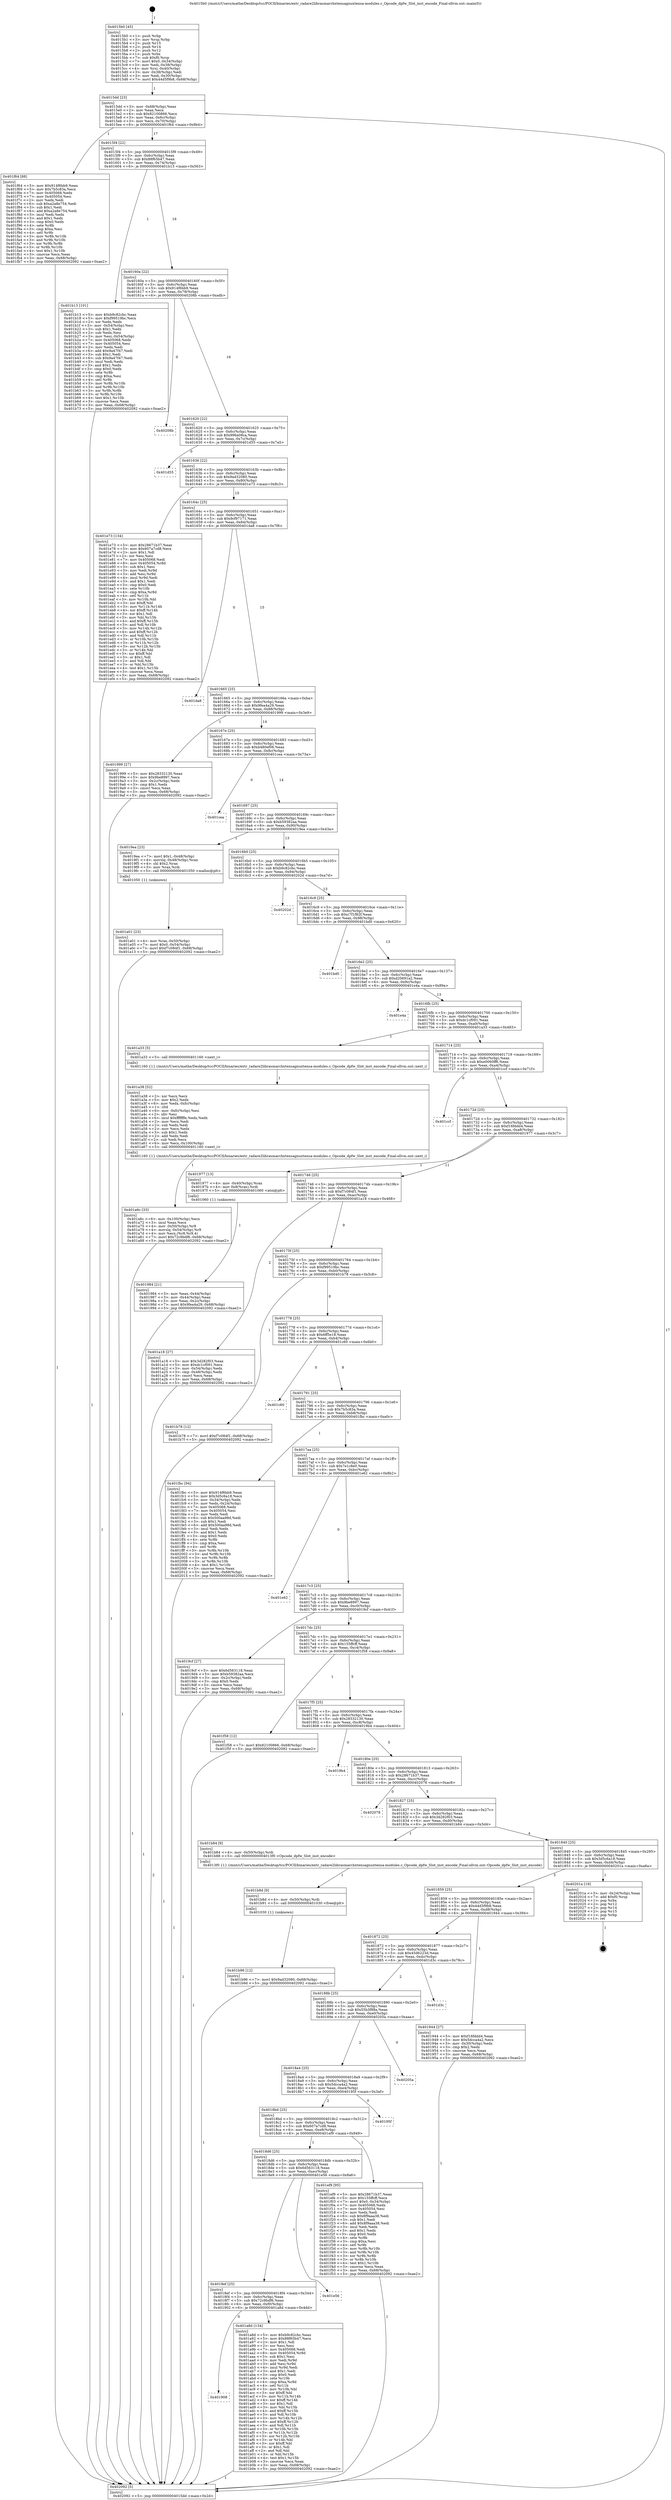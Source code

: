digraph "0x4015b0" {
  label = "0x4015b0 (/mnt/c/Users/mathe/Desktop/tcc/POCII/binaries/extr_radare2librasmarchxtensagnuxtensa-modules.c_Opcode_dpfw_Slot_inst_encode_Final-ollvm.out::main(0))"
  labelloc = "t"
  node[shape=record]

  Entry [label="",width=0.3,height=0.3,shape=circle,fillcolor=black,style=filled]
  "0x4015dd" [label="{
     0x4015dd [23]\l
     | [instrs]\l
     &nbsp;&nbsp;0x4015dd \<+3\>: mov -0x68(%rbp),%eax\l
     &nbsp;&nbsp;0x4015e0 \<+2\>: mov %eax,%ecx\l
     &nbsp;&nbsp;0x4015e2 \<+6\>: sub $0x82100866,%ecx\l
     &nbsp;&nbsp;0x4015e8 \<+3\>: mov %eax,-0x6c(%rbp)\l
     &nbsp;&nbsp;0x4015eb \<+3\>: mov %ecx,-0x70(%rbp)\l
     &nbsp;&nbsp;0x4015ee \<+6\>: je 0000000000401f64 \<main+0x9b4\>\l
  }"]
  "0x401f64" [label="{
     0x401f64 [88]\l
     | [instrs]\l
     &nbsp;&nbsp;0x401f64 \<+5\>: mov $0x914f6bb9,%eax\l
     &nbsp;&nbsp;0x401f69 \<+5\>: mov $0x7b5c83a,%ecx\l
     &nbsp;&nbsp;0x401f6e \<+7\>: mov 0x405068,%edx\l
     &nbsp;&nbsp;0x401f75 \<+7\>: mov 0x405054,%esi\l
     &nbsp;&nbsp;0x401f7c \<+2\>: mov %edx,%edi\l
     &nbsp;&nbsp;0x401f7e \<+6\>: sub $0xa2a8e754,%edi\l
     &nbsp;&nbsp;0x401f84 \<+3\>: sub $0x1,%edi\l
     &nbsp;&nbsp;0x401f87 \<+6\>: add $0xa2a8e754,%edi\l
     &nbsp;&nbsp;0x401f8d \<+3\>: imul %edi,%edx\l
     &nbsp;&nbsp;0x401f90 \<+3\>: and $0x1,%edx\l
     &nbsp;&nbsp;0x401f93 \<+3\>: cmp $0x0,%edx\l
     &nbsp;&nbsp;0x401f96 \<+4\>: sete %r8b\l
     &nbsp;&nbsp;0x401f9a \<+3\>: cmp $0xa,%esi\l
     &nbsp;&nbsp;0x401f9d \<+4\>: setl %r9b\l
     &nbsp;&nbsp;0x401fa1 \<+3\>: mov %r8b,%r10b\l
     &nbsp;&nbsp;0x401fa4 \<+3\>: and %r9b,%r10b\l
     &nbsp;&nbsp;0x401fa7 \<+3\>: xor %r9b,%r8b\l
     &nbsp;&nbsp;0x401faa \<+3\>: or %r8b,%r10b\l
     &nbsp;&nbsp;0x401fad \<+4\>: test $0x1,%r10b\l
     &nbsp;&nbsp;0x401fb1 \<+3\>: cmovne %ecx,%eax\l
     &nbsp;&nbsp;0x401fb4 \<+3\>: mov %eax,-0x68(%rbp)\l
     &nbsp;&nbsp;0x401fb7 \<+5\>: jmp 0000000000402092 \<main+0xae2\>\l
  }"]
  "0x4015f4" [label="{
     0x4015f4 [22]\l
     | [instrs]\l
     &nbsp;&nbsp;0x4015f4 \<+5\>: jmp 00000000004015f9 \<main+0x49\>\l
     &nbsp;&nbsp;0x4015f9 \<+3\>: mov -0x6c(%rbp),%eax\l
     &nbsp;&nbsp;0x4015fc \<+5\>: sub $0x88f65b47,%eax\l
     &nbsp;&nbsp;0x401601 \<+3\>: mov %eax,-0x74(%rbp)\l
     &nbsp;&nbsp;0x401604 \<+6\>: je 0000000000401b13 \<main+0x563\>\l
  }"]
  Exit [label="",width=0.3,height=0.3,shape=circle,fillcolor=black,style=filled,peripheries=2]
  "0x401b13" [label="{
     0x401b13 [101]\l
     | [instrs]\l
     &nbsp;&nbsp;0x401b13 \<+5\>: mov $0xb9c82cbc,%eax\l
     &nbsp;&nbsp;0x401b18 \<+5\>: mov $0xf99519bc,%ecx\l
     &nbsp;&nbsp;0x401b1d \<+2\>: xor %edx,%edx\l
     &nbsp;&nbsp;0x401b1f \<+3\>: mov -0x54(%rbp),%esi\l
     &nbsp;&nbsp;0x401b22 \<+3\>: sub $0x1,%edx\l
     &nbsp;&nbsp;0x401b25 \<+2\>: sub %edx,%esi\l
     &nbsp;&nbsp;0x401b27 \<+3\>: mov %esi,-0x54(%rbp)\l
     &nbsp;&nbsp;0x401b2a \<+7\>: mov 0x405068,%edx\l
     &nbsp;&nbsp;0x401b31 \<+7\>: mov 0x405054,%esi\l
     &nbsp;&nbsp;0x401b38 \<+2\>: mov %edx,%edi\l
     &nbsp;&nbsp;0x401b3a \<+6\>: add $0x9a47f47,%edi\l
     &nbsp;&nbsp;0x401b40 \<+3\>: sub $0x1,%edi\l
     &nbsp;&nbsp;0x401b43 \<+6\>: sub $0x9a47f47,%edi\l
     &nbsp;&nbsp;0x401b49 \<+3\>: imul %edi,%edx\l
     &nbsp;&nbsp;0x401b4c \<+3\>: and $0x1,%edx\l
     &nbsp;&nbsp;0x401b4f \<+3\>: cmp $0x0,%edx\l
     &nbsp;&nbsp;0x401b52 \<+4\>: sete %r8b\l
     &nbsp;&nbsp;0x401b56 \<+3\>: cmp $0xa,%esi\l
     &nbsp;&nbsp;0x401b59 \<+4\>: setl %r9b\l
     &nbsp;&nbsp;0x401b5d \<+3\>: mov %r8b,%r10b\l
     &nbsp;&nbsp;0x401b60 \<+3\>: and %r9b,%r10b\l
     &nbsp;&nbsp;0x401b63 \<+3\>: xor %r9b,%r8b\l
     &nbsp;&nbsp;0x401b66 \<+3\>: or %r8b,%r10b\l
     &nbsp;&nbsp;0x401b69 \<+4\>: test $0x1,%r10b\l
     &nbsp;&nbsp;0x401b6d \<+3\>: cmovne %ecx,%eax\l
     &nbsp;&nbsp;0x401b70 \<+3\>: mov %eax,-0x68(%rbp)\l
     &nbsp;&nbsp;0x401b73 \<+5\>: jmp 0000000000402092 \<main+0xae2\>\l
  }"]
  "0x40160a" [label="{
     0x40160a [22]\l
     | [instrs]\l
     &nbsp;&nbsp;0x40160a \<+5\>: jmp 000000000040160f \<main+0x5f\>\l
     &nbsp;&nbsp;0x40160f \<+3\>: mov -0x6c(%rbp),%eax\l
     &nbsp;&nbsp;0x401612 \<+5\>: sub $0x914f6bb9,%eax\l
     &nbsp;&nbsp;0x401617 \<+3\>: mov %eax,-0x78(%rbp)\l
     &nbsp;&nbsp;0x40161a \<+6\>: je 000000000040208b \<main+0xadb\>\l
  }"]
  "0x401b96" [label="{
     0x401b96 [12]\l
     | [instrs]\l
     &nbsp;&nbsp;0x401b96 \<+7\>: movl $0x9ad32080,-0x68(%rbp)\l
     &nbsp;&nbsp;0x401b9d \<+5\>: jmp 0000000000402092 \<main+0xae2\>\l
  }"]
  "0x40208b" [label="{
     0x40208b\l
  }", style=dashed]
  "0x401620" [label="{
     0x401620 [22]\l
     | [instrs]\l
     &nbsp;&nbsp;0x401620 \<+5\>: jmp 0000000000401625 \<main+0x75\>\l
     &nbsp;&nbsp;0x401625 \<+3\>: mov -0x6c(%rbp),%eax\l
     &nbsp;&nbsp;0x401628 \<+5\>: sub $0x996a08ca,%eax\l
     &nbsp;&nbsp;0x40162d \<+3\>: mov %eax,-0x7c(%rbp)\l
     &nbsp;&nbsp;0x401630 \<+6\>: je 0000000000401d55 \<main+0x7a5\>\l
  }"]
  "0x401b8d" [label="{
     0x401b8d [9]\l
     | [instrs]\l
     &nbsp;&nbsp;0x401b8d \<+4\>: mov -0x50(%rbp),%rdi\l
     &nbsp;&nbsp;0x401b91 \<+5\>: call 0000000000401030 \<free@plt\>\l
     | [calls]\l
     &nbsp;&nbsp;0x401030 \{1\} (unknown)\l
  }"]
  "0x401d55" [label="{
     0x401d55\l
  }", style=dashed]
  "0x401636" [label="{
     0x401636 [22]\l
     | [instrs]\l
     &nbsp;&nbsp;0x401636 \<+5\>: jmp 000000000040163b \<main+0x8b\>\l
     &nbsp;&nbsp;0x40163b \<+3\>: mov -0x6c(%rbp),%eax\l
     &nbsp;&nbsp;0x40163e \<+5\>: sub $0x9ad32080,%eax\l
     &nbsp;&nbsp;0x401643 \<+3\>: mov %eax,-0x80(%rbp)\l
     &nbsp;&nbsp;0x401646 \<+6\>: je 0000000000401e73 \<main+0x8c3\>\l
  }"]
  "0x401908" [label="{
     0x401908\l
  }", style=dashed]
  "0x401e73" [label="{
     0x401e73 [134]\l
     | [instrs]\l
     &nbsp;&nbsp;0x401e73 \<+5\>: mov $0x28671b37,%eax\l
     &nbsp;&nbsp;0x401e78 \<+5\>: mov $0x607a7cd8,%ecx\l
     &nbsp;&nbsp;0x401e7d \<+2\>: mov $0x1,%dl\l
     &nbsp;&nbsp;0x401e7f \<+2\>: xor %esi,%esi\l
     &nbsp;&nbsp;0x401e81 \<+7\>: mov 0x405068,%edi\l
     &nbsp;&nbsp;0x401e88 \<+8\>: mov 0x405054,%r8d\l
     &nbsp;&nbsp;0x401e90 \<+3\>: sub $0x1,%esi\l
     &nbsp;&nbsp;0x401e93 \<+3\>: mov %edi,%r9d\l
     &nbsp;&nbsp;0x401e96 \<+3\>: add %esi,%r9d\l
     &nbsp;&nbsp;0x401e99 \<+4\>: imul %r9d,%edi\l
     &nbsp;&nbsp;0x401e9d \<+3\>: and $0x1,%edi\l
     &nbsp;&nbsp;0x401ea0 \<+3\>: cmp $0x0,%edi\l
     &nbsp;&nbsp;0x401ea3 \<+4\>: sete %r10b\l
     &nbsp;&nbsp;0x401ea7 \<+4\>: cmp $0xa,%r8d\l
     &nbsp;&nbsp;0x401eab \<+4\>: setl %r11b\l
     &nbsp;&nbsp;0x401eaf \<+3\>: mov %r10b,%bl\l
     &nbsp;&nbsp;0x401eb2 \<+3\>: xor $0xff,%bl\l
     &nbsp;&nbsp;0x401eb5 \<+3\>: mov %r11b,%r14b\l
     &nbsp;&nbsp;0x401eb8 \<+4\>: xor $0xff,%r14b\l
     &nbsp;&nbsp;0x401ebc \<+3\>: xor $0x1,%dl\l
     &nbsp;&nbsp;0x401ebf \<+3\>: mov %bl,%r15b\l
     &nbsp;&nbsp;0x401ec2 \<+4\>: and $0xff,%r15b\l
     &nbsp;&nbsp;0x401ec6 \<+3\>: and %dl,%r10b\l
     &nbsp;&nbsp;0x401ec9 \<+3\>: mov %r14b,%r12b\l
     &nbsp;&nbsp;0x401ecc \<+4\>: and $0xff,%r12b\l
     &nbsp;&nbsp;0x401ed0 \<+3\>: and %dl,%r11b\l
     &nbsp;&nbsp;0x401ed3 \<+3\>: or %r10b,%r15b\l
     &nbsp;&nbsp;0x401ed6 \<+3\>: or %r11b,%r12b\l
     &nbsp;&nbsp;0x401ed9 \<+3\>: xor %r12b,%r15b\l
     &nbsp;&nbsp;0x401edc \<+3\>: or %r14b,%bl\l
     &nbsp;&nbsp;0x401edf \<+3\>: xor $0xff,%bl\l
     &nbsp;&nbsp;0x401ee2 \<+3\>: or $0x1,%dl\l
     &nbsp;&nbsp;0x401ee5 \<+2\>: and %dl,%bl\l
     &nbsp;&nbsp;0x401ee7 \<+3\>: or %bl,%r15b\l
     &nbsp;&nbsp;0x401eea \<+4\>: test $0x1,%r15b\l
     &nbsp;&nbsp;0x401eee \<+3\>: cmovne %ecx,%eax\l
     &nbsp;&nbsp;0x401ef1 \<+3\>: mov %eax,-0x68(%rbp)\l
     &nbsp;&nbsp;0x401ef4 \<+5\>: jmp 0000000000402092 \<main+0xae2\>\l
  }"]
  "0x40164c" [label="{
     0x40164c [25]\l
     | [instrs]\l
     &nbsp;&nbsp;0x40164c \<+5\>: jmp 0000000000401651 \<main+0xa1\>\l
     &nbsp;&nbsp;0x401651 \<+3\>: mov -0x6c(%rbp),%eax\l
     &nbsp;&nbsp;0x401654 \<+5\>: sub $0x9cf97171,%eax\l
     &nbsp;&nbsp;0x401659 \<+6\>: mov %eax,-0x84(%rbp)\l
     &nbsp;&nbsp;0x40165f \<+6\>: je 0000000000401da8 \<main+0x7f8\>\l
  }"]
  "0x401a8d" [label="{
     0x401a8d [134]\l
     | [instrs]\l
     &nbsp;&nbsp;0x401a8d \<+5\>: mov $0xb9c82cbc,%eax\l
     &nbsp;&nbsp;0x401a92 \<+5\>: mov $0x88f65b47,%ecx\l
     &nbsp;&nbsp;0x401a97 \<+2\>: mov $0x1,%dl\l
     &nbsp;&nbsp;0x401a99 \<+2\>: xor %esi,%esi\l
     &nbsp;&nbsp;0x401a9b \<+7\>: mov 0x405068,%edi\l
     &nbsp;&nbsp;0x401aa2 \<+8\>: mov 0x405054,%r8d\l
     &nbsp;&nbsp;0x401aaa \<+3\>: sub $0x1,%esi\l
     &nbsp;&nbsp;0x401aad \<+3\>: mov %edi,%r9d\l
     &nbsp;&nbsp;0x401ab0 \<+3\>: add %esi,%r9d\l
     &nbsp;&nbsp;0x401ab3 \<+4\>: imul %r9d,%edi\l
     &nbsp;&nbsp;0x401ab7 \<+3\>: and $0x1,%edi\l
     &nbsp;&nbsp;0x401aba \<+3\>: cmp $0x0,%edi\l
     &nbsp;&nbsp;0x401abd \<+4\>: sete %r10b\l
     &nbsp;&nbsp;0x401ac1 \<+4\>: cmp $0xa,%r8d\l
     &nbsp;&nbsp;0x401ac5 \<+4\>: setl %r11b\l
     &nbsp;&nbsp;0x401ac9 \<+3\>: mov %r10b,%bl\l
     &nbsp;&nbsp;0x401acc \<+3\>: xor $0xff,%bl\l
     &nbsp;&nbsp;0x401acf \<+3\>: mov %r11b,%r14b\l
     &nbsp;&nbsp;0x401ad2 \<+4\>: xor $0xff,%r14b\l
     &nbsp;&nbsp;0x401ad6 \<+3\>: xor $0x1,%dl\l
     &nbsp;&nbsp;0x401ad9 \<+3\>: mov %bl,%r15b\l
     &nbsp;&nbsp;0x401adc \<+4\>: and $0xff,%r15b\l
     &nbsp;&nbsp;0x401ae0 \<+3\>: and %dl,%r10b\l
     &nbsp;&nbsp;0x401ae3 \<+3\>: mov %r14b,%r12b\l
     &nbsp;&nbsp;0x401ae6 \<+4\>: and $0xff,%r12b\l
     &nbsp;&nbsp;0x401aea \<+3\>: and %dl,%r11b\l
     &nbsp;&nbsp;0x401aed \<+3\>: or %r10b,%r15b\l
     &nbsp;&nbsp;0x401af0 \<+3\>: or %r11b,%r12b\l
     &nbsp;&nbsp;0x401af3 \<+3\>: xor %r12b,%r15b\l
     &nbsp;&nbsp;0x401af6 \<+3\>: or %r14b,%bl\l
     &nbsp;&nbsp;0x401af9 \<+3\>: xor $0xff,%bl\l
     &nbsp;&nbsp;0x401afc \<+3\>: or $0x1,%dl\l
     &nbsp;&nbsp;0x401aff \<+2\>: and %dl,%bl\l
     &nbsp;&nbsp;0x401b01 \<+3\>: or %bl,%r15b\l
     &nbsp;&nbsp;0x401b04 \<+4\>: test $0x1,%r15b\l
     &nbsp;&nbsp;0x401b08 \<+3\>: cmovne %ecx,%eax\l
     &nbsp;&nbsp;0x401b0b \<+3\>: mov %eax,-0x68(%rbp)\l
     &nbsp;&nbsp;0x401b0e \<+5\>: jmp 0000000000402092 \<main+0xae2\>\l
  }"]
  "0x401da8" [label="{
     0x401da8\l
  }", style=dashed]
  "0x401665" [label="{
     0x401665 [25]\l
     | [instrs]\l
     &nbsp;&nbsp;0x401665 \<+5\>: jmp 000000000040166a \<main+0xba\>\l
     &nbsp;&nbsp;0x40166a \<+3\>: mov -0x6c(%rbp),%eax\l
     &nbsp;&nbsp;0x40166d \<+5\>: sub $0x9fea4a29,%eax\l
     &nbsp;&nbsp;0x401672 \<+6\>: mov %eax,-0x88(%rbp)\l
     &nbsp;&nbsp;0x401678 \<+6\>: je 0000000000401999 \<main+0x3e9\>\l
  }"]
  "0x4018ef" [label="{
     0x4018ef [25]\l
     | [instrs]\l
     &nbsp;&nbsp;0x4018ef \<+5\>: jmp 00000000004018f4 \<main+0x344\>\l
     &nbsp;&nbsp;0x4018f4 \<+3\>: mov -0x6c(%rbp),%eax\l
     &nbsp;&nbsp;0x4018f7 \<+5\>: sub $0x72c9bdf6,%eax\l
     &nbsp;&nbsp;0x4018fc \<+6\>: mov %eax,-0xf0(%rbp)\l
     &nbsp;&nbsp;0x401902 \<+6\>: je 0000000000401a8d \<main+0x4dd\>\l
  }"]
  "0x401999" [label="{
     0x401999 [27]\l
     | [instrs]\l
     &nbsp;&nbsp;0x401999 \<+5\>: mov $0x28332130,%eax\l
     &nbsp;&nbsp;0x40199e \<+5\>: mov $0x9be8997,%ecx\l
     &nbsp;&nbsp;0x4019a3 \<+3\>: mov -0x2c(%rbp),%edx\l
     &nbsp;&nbsp;0x4019a6 \<+3\>: cmp $0x1,%edx\l
     &nbsp;&nbsp;0x4019a9 \<+3\>: cmovl %ecx,%eax\l
     &nbsp;&nbsp;0x4019ac \<+3\>: mov %eax,-0x68(%rbp)\l
     &nbsp;&nbsp;0x4019af \<+5\>: jmp 0000000000402092 \<main+0xae2\>\l
  }"]
  "0x40167e" [label="{
     0x40167e [25]\l
     | [instrs]\l
     &nbsp;&nbsp;0x40167e \<+5\>: jmp 0000000000401683 \<main+0xd3\>\l
     &nbsp;&nbsp;0x401683 \<+3\>: mov -0x6c(%rbp),%eax\l
     &nbsp;&nbsp;0x401686 \<+5\>: sub $0xb480ef06,%eax\l
     &nbsp;&nbsp;0x40168b \<+6\>: mov %eax,-0x8c(%rbp)\l
     &nbsp;&nbsp;0x401691 \<+6\>: je 0000000000401cea \<main+0x73a\>\l
  }"]
  "0x401e56" [label="{
     0x401e56\l
  }", style=dashed]
  "0x401cea" [label="{
     0x401cea\l
  }", style=dashed]
  "0x401697" [label="{
     0x401697 [25]\l
     | [instrs]\l
     &nbsp;&nbsp;0x401697 \<+5\>: jmp 000000000040169c \<main+0xec\>\l
     &nbsp;&nbsp;0x40169c \<+3\>: mov -0x6c(%rbp),%eax\l
     &nbsp;&nbsp;0x40169f \<+5\>: sub $0xb59382aa,%eax\l
     &nbsp;&nbsp;0x4016a4 \<+6\>: mov %eax,-0x90(%rbp)\l
     &nbsp;&nbsp;0x4016aa \<+6\>: je 00000000004019ea \<main+0x43a\>\l
  }"]
  "0x4018d6" [label="{
     0x4018d6 [25]\l
     | [instrs]\l
     &nbsp;&nbsp;0x4018d6 \<+5\>: jmp 00000000004018db \<main+0x32b\>\l
     &nbsp;&nbsp;0x4018db \<+3\>: mov -0x6c(%rbp),%eax\l
     &nbsp;&nbsp;0x4018de \<+5\>: sub $0x6d563118,%eax\l
     &nbsp;&nbsp;0x4018e3 \<+6\>: mov %eax,-0xec(%rbp)\l
     &nbsp;&nbsp;0x4018e9 \<+6\>: je 0000000000401e56 \<main+0x8a6\>\l
  }"]
  "0x4019ea" [label="{
     0x4019ea [23]\l
     | [instrs]\l
     &nbsp;&nbsp;0x4019ea \<+7\>: movl $0x1,-0x48(%rbp)\l
     &nbsp;&nbsp;0x4019f1 \<+4\>: movslq -0x48(%rbp),%rax\l
     &nbsp;&nbsp;0x4019f5 \<+4\>: shl $0x2,%rax\l
     &nbsp;&nbsp;0x4019f9 \<+3\>: mov %rax,%rdi\l
     &nbsp;&nbsp;0x4019fc \<+5\>: call 0000000000401050 \<malloc@plt\>\l
     | [calls]\l
     &nbsp;&nbsp;0x401050 \{1\} (unknown)\l
  }"]
  "0x4016b0" [label="{
     0x4016b0 [25]\l
     | [instrs]\l
     &nbsp;&nbsp;0x4016b0 \<+5\>: jmp 00000000004016b5 \<main+0x105\>\l
     &nbsp;&nbsp;0x4016b5 \<+3\>: mov -0x6c(%rbp),%eax\l
     &nbsp;&nbsp;0x4016b8 \<+5\>: sub $0xb9c82cbc,%eax\l
     &nbsp;&nbsp;0x4016bd \<+6\>: mov %eax,-0x94(%rbp)\l
     &nbsp;&nbsp;0x4016c3 \<+6\>: je 000000000040202d \<main+0xa7d\>\l
  }"]
  "0x401ef9" [label="{
     0x401ef9 [95]\l
     | [instrs]\l
     &nbsp;&nbsp;0x401ef9 \<+5\>: mov $0x28671b37,%eax\l
     &nbsp;&nbsp;0x401efe \<+5\>: mov $0x155ffcff,%ecx\l
     &nbsp;&nbsp;0x401f03 \<+7\>: movl $0x0,-0x34(%rbp)\l
     &nbsp;&nbsp;0x401f0a \<+7\>: mov 0x405068,%edx\l
     &nbsp;&nbsp;0x401f11 \<+7\>: mov 0x405054,%esi\l
     &nbsp;&nbsp;0x401f18 \<+2\>: mov %edx,%edi\l
     &nbsp;&nbsp;0x401f1a \<+6\>: sub $0x8f9aaa38,%edi\l
     &nbsp;&nbsp;0x401f20 \<+3\>: sub $0x1,%edi\l
     &nbsp;&nbsp;0x401f23 \<+6\>: add $0x8f9aaa38,%edi\l
     &nbsp;&nbsp;0x401f29 \<+3\>: imul %edi,%edx\l
     &nbsp;&nbsp;0x401f2c \<+3\>: and $0x1,%edx\l
     &nbsp;&nbsp;0x401f2f \<+3\>: cmp $0x0,%edx\l
     &nbsp;&nbsp;0x401f32 \<+4\>: sete %r8b\l
     &nbsp;&nbsp;0x401f36 \<+3\>: cmp $0xa,%esi\l
     &nbsp;&nbsp;0x401f39 \<+4\>: setl %r9b\l
     &nbsp;&nbsp;0x401f3d \<+3\>: mov %r8b,%r10b\l
     &nbsp;&nbsp;0x401f40 \<+3\>: and %r9b,%r10b\l
     &nbsp;&nbsp;0x401f43 \<+3\>: xor %r9b,%r8b\l
     &nbsp;&nbsp;0x401f46 \<+3\>: or %r8b,%r10b\l
     &nbsp;&nbsp;0x401f49 \<+4\>: test $0x1,%r10b\l
     &nbsp;&nbsp;0x401f4d \<+3\>: cmovne %ecx,%eax\l
     &nbsp;&nbsp;0x401f50 \<+3\>: mov %eax,-0x68(%rbp)\l
     &nbsp;&nbsp;0x401f53 \<+5\>: jmp 0000000000402092 \<main+0xae2\>\l
  }"]
  "0x40202d" [label="{
     0x40202d\l
  }", style=dashed]
  "0x4016c9" [label="{
     0x4016c9 [25]\l
     | [instrs]\l
     &nbsp;&nbsp;0x4016c9 \<+5\>: jmp 00000000004016ce \<main+0x11e\>\l
     &nbsp;&nbsp;0x4016ce \<+3\>: mov -0x6c(%rbp),%eax\l
     &nbsp;&nbsp;0x4016d1 \<+5\>: sub $0xc7f1f82f,%eax\l
     &nbsp;&nbsp;0x4016d6 \<+6\>: mov %eax,-0x98(%rbp)\l
     &nbsp;&nbsp;0x4016dc \<+6\>: je 0000000000401bd0 \<main+0x620\>\l
  }"]
  "0x4018bd" [label="{
     0x4018bd [25]\l
     | [instrs]\l
     &nbsp;&nbsp;0x4018bd \<+5\>: jmp 00000000004018c2 \<main+0x312\>\l
     &nbsp;&nbsp;0x4018c2 \<+3\>: mov -0x6c(%rbp),%eax\l
     &nbsp;&nbsp;0x4018c5 \<+5\>: sub $0x607a7cd8,%eax\l
     &nbsp;&nbsp;0x4018ca \<+6\>: mov %eax,-0xe8(%rbp)\l
     &nbsp;&nbsp;0x4018d0 \<+6\>: je 0000000000401ef9 \<main+0x949\>\l
  }"]
  "0x401bd0" [label="{
     0x401bd0\l
  }", style=dashed]
  "0x4016e2" [label="{
     0x4016e2 [25]\l
     | [instrs]\l
     &nbsp;&nbsp;0x4016e2 \<+5\>: jmp 00000000004016e7 \<main+0x137\>\l
     &nbsp;&nbsp;0x4016e7 \<+3\>: mov -0x6c(%rbp),%eax\l
     &nbsp;&nbsp;0x4016ea \<+5\>: sub $0xd20691a2,%eax\l
     &nbsp;&nbsp;0x4016ef \<+6\>: mov %eax,-0x9c(%rbp)\l
     &nbsp;&nbsp;0x4016f5 \<+6\>: je 0000000000401e4a \<main+0x89a\>\l
  }"]
  "0x40195f" [label="{
     0x40195f\l
  }", style=dashed]
  "0x401e4a" [label="{
     0x401e4a\l
  }", style=dashed]
  "0x4016fb" [label="{
     0x4016fb [25]\l
     | [instrs]\l
     &nbsp;&nbsp;0x4016fb \<+5\>: jmp 0000000000401700 \<main+0x150\>\l
     &nbsp;&nbsp;0x401700 \<+3\>: mov -0x6c(%rbp),%eax\l
     &nbsp;&nbsp;0x401703 \<+5\>: sub $0xdc1cf091,%eax\l
     &nbsp;&nbsp;0x401708 \<+6\>: mov %eax,-0xa0(%rbp)\l
     &nbsp;&nbsp;0x40170e \<+6\>: je 0000000000401a33 \<main+0x483\>\l
  }"]
  "0x4018a4" [label="{
     0x4018a4 [25]\l
     | [instrs]\l
     &nbsp;&nbsp;0x4018a4 \<+5\>: jmp 00000000004018a9 \<main+0x2f9\>\l
     &nbsp;&nbsp;0x4018a9 \<+3\>: mov -0x6c(%rbp),%eax\l
     &nbsp;&nbsp;0x4018ac \<+5\>: sub $0x5dcca4a2,%eax\l
     &nbsp;&nbsp;0x4018b1 \<+6\>: mov %eax,-0xe4(%rbp)\l
     &nbsp;&nbsp;0x4018b7 \<+6\>: je 000000000040195f \<main+0x3af\>\l
  }"]
  "0x401a33" [label="{
     0x401a33 [5]\l
     | [instrs]\l
     &nbsp;&nbsp;0x401a33 \<+5\>: call 0000000000401160 \<next_i\>\l
     | [calls]\l
     &nbsp;&nbsp;0x401160 \{1\} (/mnt/c/Users/mathe/Desktop/tcc/POCII/binaries/extr_radare2librasmarchxtensagnuxtensa-modules.c_Opcode_dpfw_Slot_inst_encode_Final-ollvm.out::next_i)\l
  }"]
  "0x401714" [label="{
     0x401714 [25]\l
     | [instrs]\l
     &nbsp;&nbsp;0x401714 \<+5\>: jmp 0000000000401719 \<main+0x169\>\l
     &nbsp;&nbsp;0x401719 \<+3\>: mov -0x6c(%rbp),%eax\l
     &nbsp;&nbsp;0x40171c \<+5\>: sub $0xe0060ff6,%eax\l
     &nbsp;&nbsp;0x401721 \<+6\>: mov %eax,-0xa4(%rbp)\l
     &nbsp;&nbsp;0x401727 \<+6\>: je 0000000000401ccf \<main+0x71f\>\l
  }"]
  "0x40205a" [label="{
     0x40205a\l
  }", style=dashed]
  "0x401ccf" [label="{
     0x401ccf\l
  }", style=dashed]
  "0x40172d" [label="{
     0x40172d [25]\l
     | [instrs]\l
     &nbsp;&nbsp;0x40172d \<+5\>: jmp 0000000000401732 \<main+0x182\>\l
     &nbsp;&nbsp;0x401732 \<+3\>: mov -0x6c(%rbp),%eax\l
     &nbsp;&nbsp;0x401735 \<+5\>: sub $0xf16fddd4,%eax\l
     &nbsp;&nbsp;0x40173a \<+6\>: mov %eax,-0xa8(%rbp)\l
     &nbsp;&nbsp;0x401740 \<+6\>: je 0000000000401977 \<main+0x3c7\>\l
  }"]
  "0x40188b" [label="{
     0x40188b [25]\l
     | [instrs]\l
     &nbsp;&nbsp;0x40188b \<+5\>: jmp 0000000000401890 \<main+0x2e0\>\l
     &nbsp;&nbsp;0x401890 \<+3\>: mov -0x6c(%rbp),%eax\l
     &nbsp;&nbsp;0x401893 \<+5\>: sub $0x55b3f88a,%eax\l
     &nbsp;&nbsp;0x401898 \<+6\>: mov %eax,-0xe0(%rbp)\l
     &nbsp;&nbsp;0x40189e \<+6\>: je 000000000040205a \<main+0xaaa\>\l
  }"]
  "0x401977" [label="{
     0x401977 [13]\l
     | [instrs]\l
     &nbsp;&nbsp;0x401977 \<+4\>: mov -0x40(%rbp),%rax\l
     &nbsp;&nbsp;0x40197b \<+4\>: mov 0x8(%rax),%rdi\l
     &nbsp;&nbsp;0x40197f \<+5\>: call 0000000000401060 \<atoi@plt\>\l
     | [calls]\l
     &nbsp;&nbsp;0x401060 \{1\} (unknown)\l
  }"]
  "0x401746" [label="{
     0x401746 [25]\l
     | [instrs]\l
     &nbsp;&nbsp;0x401746 \<+5\>: jmp 000000000040174b \<main+0x19b\>\l
     &nbsp;&nbsp;0x40174b \<+3\>: mov -0x6c(%rbp),%eax\l
     &nbsp;&nbsp;0x40174e \<+5\>: sub $0xf7c084f1,%eax\l
     &nbsp;&nbsp;0x401753 \<+6\>: mov %eax,-0xac(%rbp)\l
     &nbsp;&nbsp;0x401759 \<+6\>: je 0000000000401a18 \<main+0x468\>\l
  }"]
  "0x401d3c" [label="{
     0x401d3c\l
  }", style=dashed]
  "0x401a18" [label="{
     0x401a18 [27]\l
     | [instrs]\l
     &nbsp;&nbsp;0x401a18 \<+5\>: mov $0x3d282f03,%eax\l
     &nbsp;&nbsp;0x401a1d \<+5\>: mov $0xdc1cf091,%ecx\l
     &nbsp;&nbsp;0x401a22 \<+3\>: mov -0x54(%rbp),%edx\l
     &nbsp;&nbsp;0x401a25 \<+3\>: cmp -0x48(%rbp),%edx\l
     &nbsp;&nbsp;0x401a28 \<+3\>: cmovl %ecx,%eax\l
     &nbsp;&nbsp;0x401a2b \<+3\>: mov %eax,-0x68(%rbp)\l
     &nbsp;&nbsp;0x401a2e \<+5\>: jmp 0000000000402092 \<main+0xae2\>\l
  }"]
  "0x40175f" [label="{
     0x40175f [25]\l
     | [instrs]\l
     &nbsp;&nbsp;0x40175f \<+5\>: jmp 0000000000401764 \<main+0x1b4\>\l
     &nbsp;&nbsp;0x401764 \<+3\>: mov -0x6c(%rbp),%eax\l
     &nbsp;&nbsp;0x401767 \<+5\>: sub $0xf99519bc,%eax\l
     &nbsp;&nbsp;0x40176c \<+6\>: mov %eax,-0xb0(%rbp)\l
     &nbsp;&nbsp;0x401772 \<+6\>: je 0000000000401b78 \<main+0x5c8\>\l
  }"]
  "0x401a6c" [label="{
     0x401a6c [33]\l
     | [instrs]\l
     &nbsp;&nbsp;0x401a6c \<+6\>: mov -0x100(%rbp),%ecx\l
     &nbsp;&nbsp;0x401a72 \<+3\>: imul %eax,%ecx\l
     &nbsp;&nbsp;0x401a75 \<+4\>: mov -0x50(%rbp),%r8\l
     &nbsp;&nbsp;0x401a79 \<+4\>: movslq -0x54(%rbp),%r9\l
     &nbsp;&nbsp;0x401a7d \<+4\>: mov %ecx,(%r8,%r9,4)\l
     &nbsp;&nbsp;0x401a81 \<+7\>: movl $0x72c9bdf6,-0x68(%rbp)\l
     &nbsp;&nbsp;0x401a88 \<+5\>: jmp 0000000000402092 \<main+0xae2\>\l
  }"]
  "0x401b78" [label="{
     0x401b78 [12]\l
     | [instrs]\l
     &nbsp;&nbsp;0x401b78 \<+7\>: movl $0xf7c084f1,-0x68(%rbp)\l
     &nbsp;&nbsp;0x401b7f \<+5\>: jmp 0000000000402092 \<main+0xae2\>\l
  }"]
  "0x401778" [label="{
     0x401778 [25]\l
     | [instrs]\l
     &nbsp;&nbsp;0x401778 \<+5\>: jmp 000000000040177d \<main+0x1cd\>\l
     &nbsp;&nbsp;0x40177d \<+3\>: mov -0x6c(%rbp),%eax\l
     &nbsp;&nbsp;0x401780 \<+5\>: sub $0x6ff5e18,%eax\l
     &nbsp;&nbsp;0x401785 \<+6\>: mov %eax,-0xb4(%rbp)\l
     &nbsp;&nbsp;0x40178b \<+6\>: je 0000000000401c60 \<main+0x6b0\>\l
  }"]
  "0x401a38" [label="{
     0x401a38 [52]\l
     | [instrs]\l
     &nbsp;&nbsp;0x401a38 \<+2\>: xor %ecx,%ecx\l
     &nbsp;&nbsp;0x401a3a \<+5\>: mov $0x2,%edx\l
     &nbsp;&nbsp;0x401a3f \<+6\>: mov %edx,-0xfc(%rbp)\l
     &nbsp;&nbsp;0x401a45 \<+1\>: cltd\l
     &nbsp;&nbsp;0x401a46 \<+6\>: mov -0xfc(%rbp),%esi\l
     &nbsp;&nbsp;0x401a4c \<+2\>: idiv %esi\l
     &nbsp;&nbsp;0x401a4e \<+6\>: imul $0xfffffffe,%edx,%edx\l
     &nbsp;&nbsp;0x401a54 \<+2\>: mov %ecx,%edi\l
     &nbsp;&nbsp;0x401a56 \<+2\>: sub %edx,%edi\l
     &nbsp;&nbsp;0x401a58 \<+2\>: mov %ecx,%edx\l
     &nbsp;&nbsp;0x401a5a \<+3\>: sub $0x1,%edx\l
     &nbsp;&nbsp;0x401a5d \<+2\>: add %edx,%edi\l
     &nbsp;&nbsp;0x401a5f \<+2\>: sub %edi,%ecx\l
     &nbsp;&nbsp;0x401a61 \<+6\>: mov %ecx,-0x100(%rbp)\l
     &nbsp;&nbsp;0x401a67 \<+5\>: call 0000000000401160 \<next_i\>\l
     | [calls]\l
     &nbsp;&nbsp;0x401160 \{1\} (/mnt/c/Users/mathe/Desktop/tcc/POCII/binaries/extr_radare2librasmarchxtensagnuxtensa-modules.c_Opcode_dpfw_Slot_inst_encode_Final-ollvm.out::next_i)\l
  }"]
  "0x401c60" [label="{
     0x401c60\l
  }", style=dashed]
  "0x401791" [label="{
     0x401791 [25]\l
     | [instrs]\l
     &nbsp;&nbsp;0x401791 \<+5\>: jmp 0000000000401796 \<main+0x1e6\>\l
     &nbsp;&nbsp;0x401796 \<+3\>: mov -0x6c(%rbp),%eax\l
     &nbsp;&nbsp;0x401799 \<+5\>: sub $0x7b5c83a,%eax\l
     &nbsp;&nbsp;0x40179e \<+6\>: mov %eax,-0xb8(%rbp)\l
     &nbsp;&nbsp;0x4017a4 \<+6\>: je 0000000000401fbc \<main+0xa0c\>\l
  }"]
  "0x401a01" [label="{
     0x401a01 [23]\l
     | [instrs]\l
     &nbsp;&nbsp;0x401a01 \<+4\>: mov %rax,-0x50(%rbp)\l
     &nbsp;&nbsp;0x401a05 \<+7\>: movl $0x0,-0x54(%rbp)\l
     &nbsp;&nbsp;0x401a0c \<+7\>: movl $0xf7c084f1,-0x68(%rbp)\l
     &nbsp;&nbsp;0x401a13 \<+5\>: jmp 0000000000402092 \<main+0xae2\>\l
  }"]
  "0x401fbc" [label="{
     0x401fbc [94]\l
     | [instrs]\l
     &nbsp;&nbsp;0x401fbc \<+5\>: mov $0x914f6bb9,%eax\l
     &nbsp;&nbsp;0x401fc1 \<+5\>: mov $0x3d5c6a18,%ecx\l
     &nbsp;&nbsp;0x401fc6 \<+3\>: mov -0x34(%rbp),%edx\l
     &nbsp;&nbsp;0x401fc9 \<+3\>: mov %edx,-0x24(%rbp)\l
     &nbsp;&nbsp;0x401fcc \<+7\>: mov 0x405068,%edx\l
     &nbsp;&nbsp;0x401fd3 \<+7\>: mov 0x405054,%esi\l
     &nbsp;&nbsp;0x401fda \<+2\>: mov %edx,%edi\l
     &nbsp;&nbsp;0x401fdc \<+6\>: sub $0x500aa98d,%edi\l
     &nbsp;&nbsp;0x401fe2 \<+3\>: sub $0x1,%edi\l
     &nbsp;&nbsp;0x401fe5 \<+6\>: add $0x500aa98d,%edi\l
     &nbsp;&nbsp;0x401feb \<+3\>: imul %edi,%edx\l
     &nbsp;&nbsp;0x401fee \<+3\>: and $0x1,%edx\l
     &nbsp;&nbsp;0x401ff1 \<+3\>: cmp $0x0,%edx\l
     &nbsp;&nbsp;0x401ff4 \<+4\>: sete %r8b\l
     &nbsp;&nbsp;0x401ff8 \<+3\>: cmp $0xa,%esi\l
     &nbsp;&nbsp;0x401ffb \<+4\>: setl %r9b\l
     &nbsp;&nbsp;0x401fff \<+3\>: mov %r8b,%r10b\l
     &nbsp;&nbsp;0x402002 \<+3\>: and %r9b,%r10b\l
     &nbsp;&nbsp;0x402005 \<+3\>: xor %r9b,%r8b\l
     &nbsp;&nbsp;0x402008 \<+3\>: or %r8b,%r10b\l
     &nbsp;&nbsp;0x40200b \<+4\>: test $0x1,%r10b\l
     &nbsp;&nbsp;0x40200f \<+3\>: cmovne %ecx,%eax\l
     &nbsp;&nbsp;0x402012 \<+3\>: mov %eax,-0x68(%rbp)\l
     &nbsp;&nbsp;0x402015 \<+5\>: jmp 0000000000402092 \<main+0xae2\>\l
  }"]
  "0x4017aa" [label="{
     0x4017aa [25]\l
     | [instrs]\l
     &nbsp;&nbsp;0x4017aa \<+5\>: jmp 00000000004017af \<main+0x1ff\>\l
     &nbsp;&nbsp;0x4017af \<+3\>: mov -0x6c(%rbp),%eax\l
     &nbsp;&nbsp;0x4017b2 \<+5\>: sub $0x7e1c8e0,%eax\l
     &nbsp;&nbsp;0x4017b7 \<+6\>: mov %eax,-0xbc(%rbp)\l
     &nbsp;&nbsp;0x4017bd \<+6\>: je 0000000000401e62 \<main+0x8b2\>\l
  }"]
  "0x401984" [label="{
     0x401984 [21]\l
     | [instrs]\l
     &nbsp;&nbsp;0x401984 \<+3\>: mov %eax,-0x44(%rbp)\l
     &nbsp;&nbsp;0x401987 \<+3\>: mov -0x44(%rbp),%eax\l
     &nbsp;&nbsp;0x40198a \<+3\>: mov %eax,-0x2c(%rbp)\l
     &nbsp;&nbsp;0x40198d \<+7\>: movl $0x9fea4a29,-0x68(%rbp)\l
     &nbsp;&nbsp;0x401994 \<+5\>: jmp 0000000000402092 \<main+0xae2\>\l
  }"]
  "0x401e62" [label="{
     0x401e62\l
  }", style=dashed]
  "0x4017c3" [label="{
     0x4017c3 [25]\l
     | [instrs]\l
     &nbsp;&nbsp;0x4017c3 \<+5\>: jmp 00000000004017c8 \<main+0x218\>\l
     &nbsp;&nbsp;0x4017c8 \<+3\>: mov -0x6c(%rbp),%eax\l
     &nbsp;&nbsp;0x4017cb \<+5\>: sub $0x9be8997,%eax\l
     &nbsp;&nbsp;0x4017d0 \<+6\>: mov %eax,-0xc0(%rbp)\l
     &nbsp;&nbsp;0x4017d6 \<+6\>: je 00000000004019cf \<main+0x41f\>\l
  }"]
  "0x4015b0" [label="{
     0x4015b0 [45]\l
     | [instrs]\l
     &nbsp;&nbsp;0x4015b0 \<+1\>: push %rbp\l
     &nbsp;&nbsp;0x4015b1 \<+3\>: mov %rsp,%rbp\l
     &nbsp;&nbsp;0x4015b4 \<+2\>: push %r15\l
     &nbsp;&nbsp;0x4015b6 \<+2\>: push %r14\l
     &nbsp;&nbsp;0x4015b8 \<+2\>: push %r12\l
     &nbsp;&nbsp;0x4015ba \<+1\>: push %rbx\l
     &nbsp;&nbsp;0x4015bb \<+7\>: sub $0xf0,%rsp\l
     &nbsp;&nbsp;0x4015c2 \<+7\>: movl $0x0,-0x34(%rbp)\l
     &nbsp;&nbsp;0x4015c9 \<+3\>: mov %edi,-0x38(%rbp)\l
     &nbsp;&nbsp;0x4015cc \<+4\>: mov %rsi,-0x40(%rbp)\l
     &nbsp;&nbsp;0x4015d0 \<+3\>: mov -0x38(%rbp),%edi\l
     &nbsp;&nbsp;0x4015d3 \<+3\>: mov %edi,-0x30(%rbp)\l
     &nbsp;&nbsp;0x4015d6 \<+7\>: movl $0x44d5f9b8,-0x68(%rbp)\l
  }"]
  "0x4019cf" [label="{
     0x4019cf [27]\l
     | [instrs]\l
     &nbsp;&nbsp;0x4019cf \<+5\>: mov $0x6d563118,%eax\l
     &nbsp;&nbsp;0x4019d4 \<+5\>: mov $0xb59382aa,%ecx\l
     &nbsp;&nbsp;0x4019d9 \<+3\>: mov -0x2c(%rbp),%edx\l
     &nbsp;&nbsp;0x4019dc \<+3\>: cmp $0x0,%edx\l
     &nbsp;&nbsp;0x4019df \<+3\>: cmove %ecx,%eax\l
     &nbsp;&nbsp;0x4019e2 \<+3\>: mov %eax,-0x68(%rbp)\l
     &nbsp;&nbsp;0x4019e5 \<+5\>: jmp 0000000000402092 \<main+0xae2\>\l
  }"]
  "0x4017dc" [label="{
     0x4017dc [25]\l
     | [instrs]\l
     &nbsp;&nbsp;0x4017dc \<+5\>: jmp 00000000004017e1 \<main+0x231\>\l
     &nbsp;&nbsp;0x4017e1 \<+3\>: mov -0x6c(%rbp),%eax\l
     &nbsp;&nbsp;0x4017e4 \<+5\>: sub $0x155ffcff,%eax\l
     &nbsp;&nbsp;0x4017e9 \<+6\>: mov %eax,-0xc4(%rbp)\l
     &nbsp;&nbsp;0x4017ef \<+6\>: je 0000000000401f58 \<main+0x9a8\>\l
  }"]
  "0x402092" [label="{
     0x402092 [5]\l
     | [instrs]\l
     &nbsp;&nbsp;0x402092 \<+5\>: jmp 00000000004015dd \<main+0x2d\>\l
  }"]
  "0x401f58" [label="{
     0x401f58 [12]\l
     | [instrs]\l
     &nbsp;&nbsp;0x401f58 \<+7\>: movl $0x82100866,-0x68(%rbp)\l
     &nbsp;&nbsp;0x401f5f \<+5\>: jmp 0000000000402092 \<main+0xae2\>\l
  }"]
  "0x4017f5" [label="{
     0x4017f5 [25]\l
     | [instrs]\l
     &nbsp;&nbsp;0x4017f5 \<+5\>: jmp 00000000004017fa \<main+0x24a\>\l
     &nbsp;&nbsp;0x4017fa \<+3\>: mov -0x6c(%rbp),%eax\l
     &nbsp;&nbsp;0x4017fd \<+5\>: sub $0x28332130,%eax\l
     &nbsp;&nbsp;0x401802 \<+6\>: mov %eax,-0xc8(%rbp)\l
     &nbsp;&nbsp;0x401808 \<+6\>: je 00000000004019b4 \<main+0x404\>\l
  }"]
  "0x401872" [label="{
     0x401872 [25]\l
     | [instrs]\l
     &nbsp;&nbsp;0x401872 \<+5\>: jmp 0000000000401877 \<main+0x2c7\>\l
     &nbsp;&nbsp;0x401877 \<+3\>: mov -0x6c(%rbp),%eax\l
     &nbsp;&nbsp;0x40187a \<+5\>: sub $0x45d6223d,%eax\l
     &nbsp;&nbsp;0x40187f \<+6\>: mov %eax,-0xdc(%rbp)\l
     &nbsp;&nbsp;0x401885 \<+6\>: je 0000000000401d3c \<main+0x78c\>\l
  }"]
  "0x4019b4" [label="{
     0x4019b4\l
  }", style=dashed]
  "0x40180e" [label="{
     0x40180e [25]\l
     | [instrs]\l
     &nbsp;&nbsp;0x40180e \<+5\>: jmp 0000000000401813 \<main+0x263\>\l
     &nbsp;&nbsp;0x401813 \<+3\>: mov -0x6c(%rbp),%eax\l
     &nbsp;&nbsp;0x401816 \<+5\>: sub $0x28671b37,%eax\l
     &nbsp;&nbsp;0x40181b \<+6\>: mov %eax,-0xcc(%rbp)\l
     &nbsp;&nbsp;0x401821 \<+6\>: je 0000000000402078 \<main+0xac8\>\l
  }"]
  "0x401944" [label="{
     0x401944 [27]\l
     | [instrs]\l
     &nbsp;&nbsp;0x401944 \<+5\>: mov $0xf16fddd4,%eax\l
     &nbsp;&nbsp;0x401949 \<+5\>: mov $0x5dcca4a2,%ecx\l
     &nbsp;&nbsp;0x40194e \<+3\>: mov -0x30(%rbp),%edx\l
     &nbsp;&nbsp;0x401951 \<+3\>: cmp $0x2,%edx\l
     &nbsp;&nbsp;0x401954 \<+3\>: cmovne %ecx,%eax\l
     &nbsp;&nbsp;0x401957 \<+3\>: mov %eax,-0x68(%rbp)\l
     &nbsp;&nbsp;0x40195a \<+5\>: jmp 0000000000402092 \<main+0xae2\>\l
  }"]
  "0x402078" [label="{
     0x402078\l
  }", style=dashed]
  "0x401827" [label="{
     0x401827 [25]\l
     | [instrs]\l
     &nbsp;&nbsp;0x401827 \<+5\>: jmp 000000000040182c \<main+0x27c\>\l
     &nbsp;&nbsp;0x40182c \<+3\>: mov -0x6c(%rbp),%eax\l
     &nbsp;&nbsp;0x40182f \<+5\>: sub $0x3d282f03,%eax\l
     &nbsp;&nbsp;0x401834 \<+6\>: mov %eax,-0xd0(%rbp)\l
     &nbsp;&nbsp;0x40183a \<+6\>: je 0000000000401b84 \<main+0x5d4\>\l
  }"]
  "0x401859" [label="{
     0x401859 [25]\l
     | [instrs]\l
     &nbsp;&nbsp;0x401859 \<+5\>: jmp 000000000040185e \<main+0x2ae\>\l
     &nbsp;&nbsp;0x40185e \<+3\>: mov -0x6c(%rbp),%eax\l
     &nbsp;&nbsp;0x401861 \<+5\>: sub $0x44d5f9b8,%eax\l
     &nbsp;&nbsp;0x401866 \<+6\>: mov %eax,-0xd8(%rbp)\l
     &nbsp;&nbsp;0x40186c \<+6\>: je 0000000000401944 \<main+0x394\>\l
  }"]
  "0x401b84" [label="{
     0x401b84 [9]\l
     | [instrs]\l
     &nbsp;&nbsp;0x401b84 \<+4\>: mov -0x50(%rbp),%rdi\l
     &nbsp;&nbsp;0x401b88 \<+5\>: call 00000000004013f0 \<Opcode_dpfw_Slot_inst_encode\>\l
     | [calls]\l
     &nbsp;&nbsp;0x4013f0 \{1\} (/mnt/c/Users/mathe/Desktop/tcc/POCII/binaries/extr_radare2librasmarchxtensagnuxtensa-modules.c_Opcode_dpfw_Slot_inst_encode_Final-ollvm.out::Opcode_dpfw_Slot_inst_encode)\l
  }"]
  "0x401840" [label="{
     0x401840 [25]\l
     | [instrs]\l
     &nbsp;&nbsp;0x401840 \<+5\>: jmp 0000000000401845 \<main+0x295\>\l
     &nbsp;&nbsp;0x401845 \<+3\>: mov -0x6c(%rbp),%eax\l
     &nbsp;&nbsp;0x401848 \<+5\>: sub $0x3d5c6a18,%eax\l
     &nbsp;&nbsp;0x40184d \<+6\>: mov %eax,-0xd4(%rbp)\l
     &nbsp;&nbsp;0x401853 \<+6\>: je 000000000040201a \<main+0xa6a\>\l
  }"]
  "0x40201a" [label="{
     0x40201a [19]\l
     | [instrs]\l
     &nbsp;&nbsp;0x40201a \<+3\>: mov -0x24(%rbp),%eax\l
     &nbsp;&nbsp;0x40201d \<+7\>: add $0xf0,%rsp\l
     &nbsp;&nbsp;0x402024 \<+1\>: pop %rbx\l
     &nbsp;&nbsp;0x402025 \<+2\>: pop %r12\l
     &nbsp;&nbsp;0x402027 \<+2\>: pop %r14\l
     &nbsp;&nbsp;0x402029 \<+2\>: pop %r15\l
     &nbsp;&nbsp;0x40202b \<+1\>: pop %rbp\l
     &nbsp;&nbsp;0x40202c \<+1\>: ret\l
  }"]
  Entry -> "0x4015b0" [label=" 1"]
  "0x4015dd" -> "0x401f64" [label=" 1"]
  "0x4015dd" -> "0x4015f4" [label=" 17"]
  "0x40201a" -> Exit [label=" 1"]
  "0x4015f4" -> "0x401b13" [label=" 1"]
  "0x4015f4" -> "0x40160a" [label=" 16"]
  "0x401fbc" -> "0x402092" [label=" 1"]
  "0x40160a" -> "0x40208b" [label=" 0"]
  "0x40160a" -> "0x401620" [label=" 16"]
  "0x401f64" -> "0x402092" [label=" 1"]
  "0x401620" -> "0x401d55" [label=" 0"]
  "0x401620" -> "0x401636" [label=" 16"]
  "0x401f58" -> "0x402092" [label=" 1"]
  "0x401636" -> "0x401e73" [label=" 1"]
  "0x401636" -> "0x40164c" [label=" 15"]
  "0x401ef9" -> "0x402092" [label=" 1"]
  "0x40164c" -> "0x401da8" [label=" 0"]
  "0x40164c" -> "0x401665" [label=" 15"]
  "0x401e73" -> "0x402092" [label=" 1"]
  "0x401665" -> "0x401999" [label=" 1"]
  "0x401665" -> "0x40167e" [label=" 14"]
  "0x401b8d" -> "0x401b96" [label=" 1"]
  "0x40167e" -> "0x401cea" [label=" 0"]
  "0x40167e" -> "0x401697" [label=" 14"]
  "0x401b84" -> "0x401b8d" [label=" 1"]
  "0x401697" -> "0x4019ea" [label=" 1"]
  "0x401697" -> "0x4016b0" [label=" 13"]
  "0x401b13" -> "0x402092" [label=" 1"]
  "0x4016b0" -> "0x40202d" [label=" 0"]
  "0x4016b0" -> "0x4016c9" [label=" 13"]
  "0x401a8d" -> "0x402092" [label=" 1"]
  "0x4016c9" -> "0x401bd0" [label=" 0"]
  "0x4016c9" -> "0x4016e2" [label=" 13"]
  "0x4018ef" -> "0x401a8d" [label=" 1"]
  "0x4016e2" -> "0x401e4a" [label=" 0"]
  "0x4016e2" -> "0x4016fb" [label=" 13"]
  "0x401b96" -> "0x402092" [label=" 1"]
  "0x4016fb" -> "0x401a33" [label=" 1"]
  "0x4016fb" -> "0x401714" [label=" 12"]
  "0x4018d6" -> "0x401e56" [label=" 0"]
  "0x401714" -> "0x401ccf" [label=" 0"]
  "0x401714" -> "0x40172d" [label=" 12"]
  "0x401b78" -> "0x402092" [label=" 1"]
  "0x40172d" -> "0x401977" [label=" 1"]
  "0x40172d" -> "0x401746" [label=" 11"]
  "0x4018bd" -> "0x401ef9" [label=" 1"]
  "0x401746" -> "0x401a18" [label=" 2"]
  "0x401746" -> "0x40175f" [label=" 9"]
  "0x4018ef" -> "0x401908" [label=" 0"]
  "0x40175f" -> "0x401b78" [label=" 1"]
  "0x40175f" -> "0x401778" [label=" 8"]
  "0x4018a4" -> "0x40195f" [label=" 0"]
  "0x401778" -> "0x401c60" [label=" 0"]
  "0x401778" -> "0x401791" [label=" 8"]
  "0x4018d6" -> "0x4018ef" [label=" 1"]
  "0x401791" -> "0x401fbc" [label=" 1"]
  "0x401791" -> "0x4017aa" [label=" 7"]
  "0x40188b" -> "0x4018a4" [label=" 2"]
  "0x4017aa" -> "0x401e62" [label=" 0"]
  "0x4017aa" -> "0x4017c3" [label=" 7"]
  "0x40188b" -> "0x40205a" [label=" 0"]
  "0x4017c3" -> "0x4019cf" [label=" 1"]
  "0x4017c3" -> "0x4017dc" [label=" 6"]
  "0x4018bd" -> "0x4018d6" [label=" 1"]
  "0x4017dc" -> "0x401f58" [label=" 1"]
  "0x4017dc" -> "0x4017f5" [label=" 5"]
  "0x401872" -> "0x40188b" [label=" 2"]
  "0x4017f5" -> "0x4019b4" [label=" 0"]
  "0x4017f5" -> "0x40180e" [label=" 5"]
  "0x401872" -> "0x401d3c" [label=" 0"]
  "0x40180e" -> "0x402078" [label=" 0"]
  "0x40180e" -> "0x401827" [label=" 5"]
  "0x4018a4" -> "0x4018bd" [label=" 2"]
  "0x401827" -> "0x401b84" [label=" 1"]
  "0x401827" -> "0x401840" [label=" 4"]
  "0x401a38" -> "0x401a6c" [label=" 1"]
  "0x401840" -> "0x40201a" [label=" 1"]
  "0x401840" -> "0x401859" [label=" 3"]
  "0x401a6c" -> "0x402092" [label=" 1"]
  "0x401859" -> "0x401944" [label=" 1"]
  "0x401859" -> "0x401872" [label=" 2"]
  "0x401944" -> "0x402092" [label=" 1"]
  "0x4015b0" -> "0x4015dd" [label=" 1"]
  "0x402092" -> "0x4015dd" [label=" 17"]
  "0x401977" -> "0x401984" [label=" 1"]
  "0x401984" -> "0x402092" [label=" 1"]
  "0x401999" -> "0x402092" [label=" 1"]
  "0x4019cf" -> "0x402092" [label=" 1"]
  "0x4019ea" -> "0x401a01" [label=" 1"]
  "0x401a01" -> "0x402092" [label=" 1"]
  "0x401a18" -> "0x402092" [label=" 2"]
  "0x401a33" -> "0x401a38" [label=" 1"]
}
